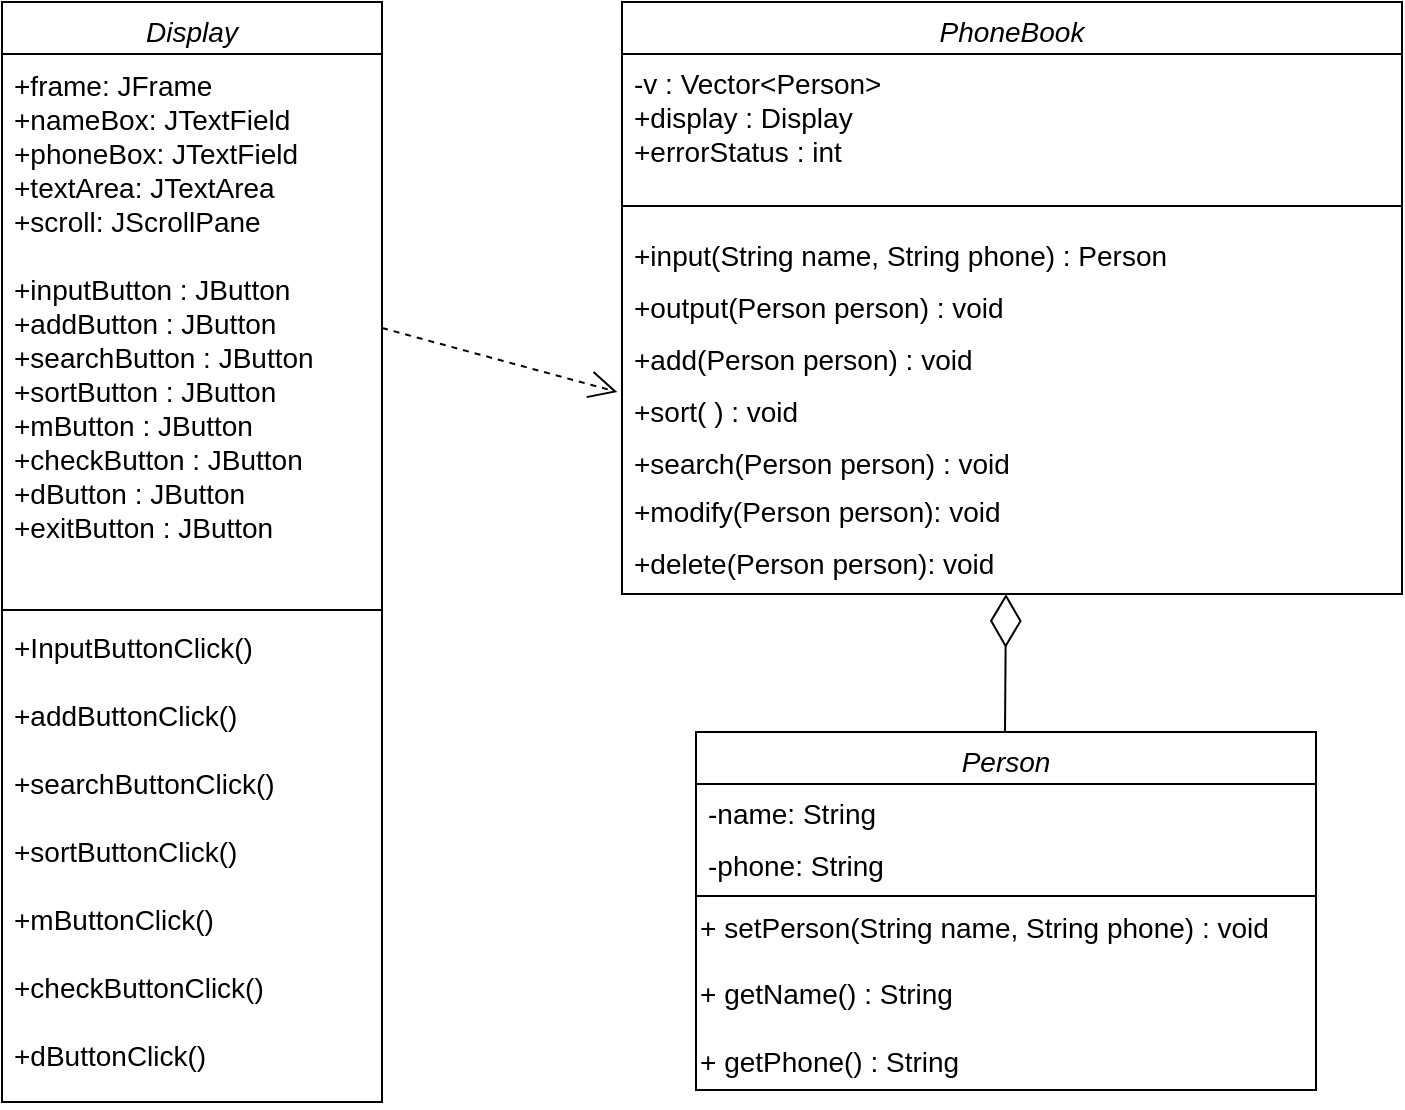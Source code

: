 <mxfile version="14.4.8" type="github">
  <diagram id="C5RBs43oDa-KdzZeNtuy" name="Page-1">
    <mxGraphModel dx="994" dy="762" grid="0" gridSize="10" guides="1" tooltips="1" connect="1" arrows="1" fold="1" page="1" pageScale="1" pageWidth="827" pageHeight="1169" math="0" shadow="0">
      <root>
        <mxCell id="WIyWlLk6GJQsqaUBKTNV-0" />
        <mxCell id="WIyWlLk6GJQsqaUBKTNV-1" parent="WIyWlLk6GJQsqaUBKTNV-0" />
        <mxCell id="P8jeqRXpjA01nZ9afECX-0" value="PhoneBook" style="swimlane;fontStyle=2;align=center;verticalAlign=top;childLayout=stackLayout;horizontal=1;startSize=26;horizontalStack=0;resizeParent=1;resizeLast=0;collapsible=1;marginBottom=0;rounded=0;shadow=0;strokeWidth=1;fontSize=14;" parent="WIyWlLk6GJQsqaUBKTNV-1" vertex="1">
          <mxGeometry x="350" y="100" width="390" height="296" as="geometry">
            <mxRectangle x="230" y="140" width="160" height="26" as="alternateBounds" />
          </mxGeometry>
        </mxCell>
        <mxCell id="P8jeqRXpjA01nZ9afECX-1" value="-v : Vector&lt;Person&gt;&#xa;+display : Display&#xa;+errorStatus : int" style="text;align=left;verticalAlign=top;spacingLeft=4;spacingRight=4;overflow=hidden;rotatable=0;points=[[0,0.5],[1,0.5]];portConstraint=eastwest;fontSize=14;" parent="P8jeqRXpjA01nZ9afECX-0" vertex="1">
          <mxGeometry y="26" width="390" height="66" as="geometry" />
        </mxCell>
        <mxCell id="P8jeqRXpjA01nZ9afECX-2" value="" style="line;html=1;strokeWidth=1;align=left;verticalAlign=middle;spacingTop=-1;spacingLeft=3;spacingRight=3;rotatable=0;labelPosition=right;points=[];portConstraint=eastwest;fontSize=14;" parent="P8jeqRXpjA01nZ9afECX-0" vertex="1">
          <mxGeometry y="92" width="390" height="20" as="geometry" />
        </mxCell>
        <mxCell id="f7E5iX_CI0--iNyVOqC2-0" value="+input(String name, String phone) : Person" style="text;strokeColor=none;fillColor=none;align=left;verticalAlign=top;spacingLeft=4;spacingRight=4;overflow=hidden;rotatable=0;points=[[0,0.5],[1,0.5]];portConstraint=eastwest;fontSize=14;" vertex="1" parent="P8jeqRXpjA01nZ9afECX-0">
          <mxGeometry y="112" width="390" height="26" as="geometry" />
        </mxCell>
        <mxCell id="f7E5iX_CI0--iNyVOqC2-1" value="+output(Person person) : void " style="text;strokeColor=none;fillColor=none;align=left;verticalAlign=top;spacingLeft=4;spacingRight=4;overflow=hidden;rotatable=0;points=[[0,0.5],[1,0.5]];portConstraint=eastwest;fontSize=14;" vertex="1" parent="P8jeqRXpjA01nZ9afECX-0">
          <mxGeometry y="138" width="390" height="26" as="geometry" />
        </mxCell>
        <mxCell id="P8jeqRXpjA01nZ9afECX-22" value="+add(Person person) : void" style="text;strokeColor=none;fillColor=none;align=left;verticalAlign=top;spacingLeft=4;spacingRight=4;overflow=hidden;rotatable=0;points=[[0,0.5],[1,0.5]];portConstraint=eastwest;fontSize=14;" parent="P8jeqRXpjA01nZ9afECX-0" vertex="1">
          <mxGeometry y="164" width="390" height="26" as="geometry" />
        </mxCell>
        <mxCell id="P8jeqRXpjA01nZ9afECX-24" value="+sort( ) : void" style="text;strokeColor=none;fillColor=none;align=left;verticalAlign=top;spacingLeft=4;spacingRight=4;overflow=hidden;rotatable=0;points=[[0,0.5],[1,0.5]];portConstraint=eastwest;fontSize=14;" parent="P8jeqRXpjA01nZ9afECX-0" vertex="1">
          <mxGeometry y="190" width="390" height="26" as="geometry" />
        </mxCell>
        <mxCell id="P8jeqRXpjA01nZ9afECX-23" value="+search(Person person) : void" style="text;strokeColor=none;fillColor=none;align=left;verticalAlign=top;spacingLeft=4;spacingRight=4;overflow=hidden;rotatable=0;points=[[0,0.5],[1,0.5]];portConstraint=eastwest;fontSize=14;" parent="P8jeqRXpjA01nZ9afECX-0" vertex="1">
          <mxGeometry y="216" width="390" height="24" as="geometry" />
        </mxCell>
        <mxCell id="P8jeqRXpjA01nZ9afECX-25" value="+modify(Person person): void" style="text;strokeColor=none;fillColor=none;align=left;verticalAlign=top;spacingLeft=4;spacingRight=4;overflow=hidden;rotatable=0;points=[[0,0.5],[1,0.5]];portConstraint=eastwest;fontSize=14;" parent="P8jeqRXpjA01nZ9afECX-0" vertex="1">
          <mxGeometry y="240" width="390" height="26" as="geometry" />
        </mxCell>
        <mxCell id="P8jeqRXpjA01nZ9afECX-26" value="+delete(Person person): void" style="text;strokeColor=none;fillColor=none;align=left;verticalAlign=top;spacingLeft=4;spacingRight=4;overflow=hidden;rotatable=0;points=[[0,0.5],[1,0.5]];portConstraint=eastwest;fontSize=14;" parent="P8jeqRXpjA01nZ9afECX-0" vertex="1">
          <mxGeometry y="266" width="390" height="26" as="geometry" />
        </mxCell>
        <mxCell id="P8jeqRXpjA01nZ9afECX-10" value="Person" style="swimlane;fontStyle=2;align=center;verticalAlign=top;childLayout=stackLayout;horizontal=1;startSize=26;horizontalStack=0;resizeParent=1;resizeLast=0;collapsible=1;marginBottom=0;rounded=0;shadow=0;strokeWidth=1;fontSize=14;" parent="WIyWlLk6GJQsqaUBKTNV-1" vertex="1">
          <mxGeometry x="387" y="465" width="310" height="179" as="geometry">
            <mxRectangle x="230" y="140" width="160" height="26" as="alternateBounds" />
          </mxGeometry>
        </mxCell>
        <mxCell id="P8jeqRXpjA01nZ9afECX-11" value="-name: String" style="text;align=left;verticalAlign=top;spacingLeft=4;spacingRight=4;overflow=hidden;rotatable=0;points=[[0,0.5],[1,0.5]];portConstraint=eastwest;fontSize=14;" parent="P8jeqRXpjA01nZ9afECX-10" vertex="1">
          <mxGeometry y="26" width="310" height="26" as="geometry" />
        </mxCell>
        <mxCell id="P8jeqRXpjA01nZ9afECX-12" value="-phone: String" style="text;align=left;verticalAlign=top;spacingLeft=4;spacingRight=4;overflow=hidden;rotatable=0;points=[[0,0.5],[1,0.5]];portConstraint=eastwest;rounded=0;shadow=0;html=0;fontSize=14;" parent="P8jeqRXpjA01nZ9afECX-10" vertex="1">
          <mxGeometry y="52" width="310" height="26" as="geometry" />
        </mxCell>
        <mxCell id="P8jeqRXpjA01nZ9afECX-13" value="" style="line;html=1;strokeWidth=1;align=left;verticalAlign=middle;spacingTop=-1;spacingLeft=3;spacingRight=3;rotatable=0;labelPosition=right;points=[];portConstraint=eastwest;fontSize=14;" parent="P8jeqRXpjA01nZ9afECX-10" vertex="1">
          <mxGeometry y="78" width="310" height="8" as="geometry" />
        </mxCell>
        <mxCell id="AGnKkswIksJs2r1xKDmr-33" value="+ setPerson(String name, String phone) : void&lt;br style=&quot;font-size: 14px&quot;&gt;&lt;br style=&quot;font-size: 14px&quot;&gt;+ getName() : String&lt;br style=&quot;font-size: 14px&quot;&gt;&lt;br style=&quot;font-size: 14px&quot;&gt;+ getPhone() : String" style="text;html=1;align=left;verticalAlign=middle;resizable=0;points=[];autosize=1;fontSize=14;" parent="P8jeqRXpjA01nZ9afECX-10" vertex="1">
          <mxGeometry y="86" width="310" height="89" as="geometry" />
        </mxCell>
        <mxCell id="te0iCXtoX0ai0mT4FdgT-9" value="Display" style="swimlane;fontStyle=2;align=center;verticalAlign=top;childLayout=stackLayout;horizontal=1;startSize=26;horizontalStack=0;resizeParent=1;resizeParentMax=0;resizeLast=0;collapsible=1;marginBottom=0;fontSize=14;" parent="WIyWlLk6GJQsqaUBKTNV-1" vertex="1">
          <mxGeometry x="40" y="100" width="190" height="550" as="geometry" />
        </mxCell>
        <mxCell id="te0iCXtoX0ai0mT4FdgT-10" value="+frame: JFrame&#xa;+nameBox: JTextField&#xa;+phoneBox: JTextField&#xa;+textArea: JTextArea&#xa;+scroll: JScrollPane&#xa;&#xa;+inputButton : JButton&#xa;+addButton : JButton&#xa;+searchButton : JButton&#xa;+sortButton : JButton&#xa;+mButton : JButton&#xa;+checkButton : JButton&#xa;+dButton : JButton&#xa;+exitButton : JButton&#xa;" style="text;strokeColor=none;fillColor=none;align=left;verticalAlign=top;spacingLeft=4;spacingRight=4;overflow=hidden;rotatable=0;points=[[0,0.5],[1,0.5]];portConstraint=eastwest;spacing=2;spacingTop=1;fontSize=14;" parent="te0iCXtoX0ai0mT4FdgT-9" vertex="1">
          <mxGeometry y="26" width="190" height="274" as="geometry" />
        </mxCell>
        <mxCell id="te0iCXtoX0ai0mT4FdgT-11" value="" style="line;strokeWidth=1;fillColor=none;align=left;verticalAlign=middle;spacingTop=-1;spacingLeft=3;spacingRight=3;rotatable=0;labelPosition=right;points=[];portConstraint=eastwest;fontSize=14;" parent="te0iCXtoX0ai0mT4FdgT-9" vertex="1">
          <mxGeometry y="300" width="190" height="8" as="geometry" />
        </mxCell>
        <mxCell id="AGnKkswIksJs2r1xKDmr-1" value="+InputButtonClick()&#xa;&#xa;+addButtonClick()&#xa;&#xa;+searchButtonClick()&#xa;&#xa;+sortButtonClick()&#xa;&#xa;+mButtonClick()&#xa;&#xa;+checkButtonClick()&#xa;&#xa;+dButtonClick()&#xa;&#xa;+exitButtonClick()&#xa;" style="text;strokeColor=none;fillColor=none;align=left;verticalAlign=top;spacingLeft=4;spacingRight=4;overflow=hidden;rotatable=0;points=[[0,0.5],[1,0.5]];portConstraint=eastwest;fontSize=14;" parent="te0iCXtoX0ai0mT4FdgT-9" vertex="1">
          <mxGeometry y="308" width="190" height="242" as="geometry" />
        </mxCell>
        <mxCell id="te0iCXtoX0ai0mT4FdgT-17" value="" style="endArrow=diamondThin;endFill=0;endSize=24;html=1;fontSize=14;" parent="WIyWlLk6GJQsqaUBKTNV-1" edge="1">
          <mxGeometry width="160" relative="1" as="geometry">
            <mxPoint x="541.5" y="465" as="sourcePoint" />
            <mxPoint x="542" y="396" as="targetPoint" />
          </mxGeometry>
        </mxCell>
        <mxCell id="AGnKkswIksJs2r1xKDmr-0" value="" style="endArrow=open;endSize=12;dashed=1;html=1;entryX=-0.006;entryY=0.192;entryDx=0;entryDy=0;entryPerimeter=0;exitX=1;exitY=0.5;exitDx=0;exitDy=0;" parent="WIyWlLk6GJQsqaUBKTNV-1" target="P8jeqRXpjA01nZ9afECX-24" edge="1" source="te0iCXtoX0ai0mT4FdgT-10">
          <mxGeometry width="160" relative="1" as="geometry">
            <mxPoint x="190" y="227" as="sourcePoint" />
            <mxPoint x="350" y="230" as="targetPoint" />
          </mxGeometry>
        </mxCell>
      </root>
    </mxGraphModel>
  </diagram>
</mxfile>
